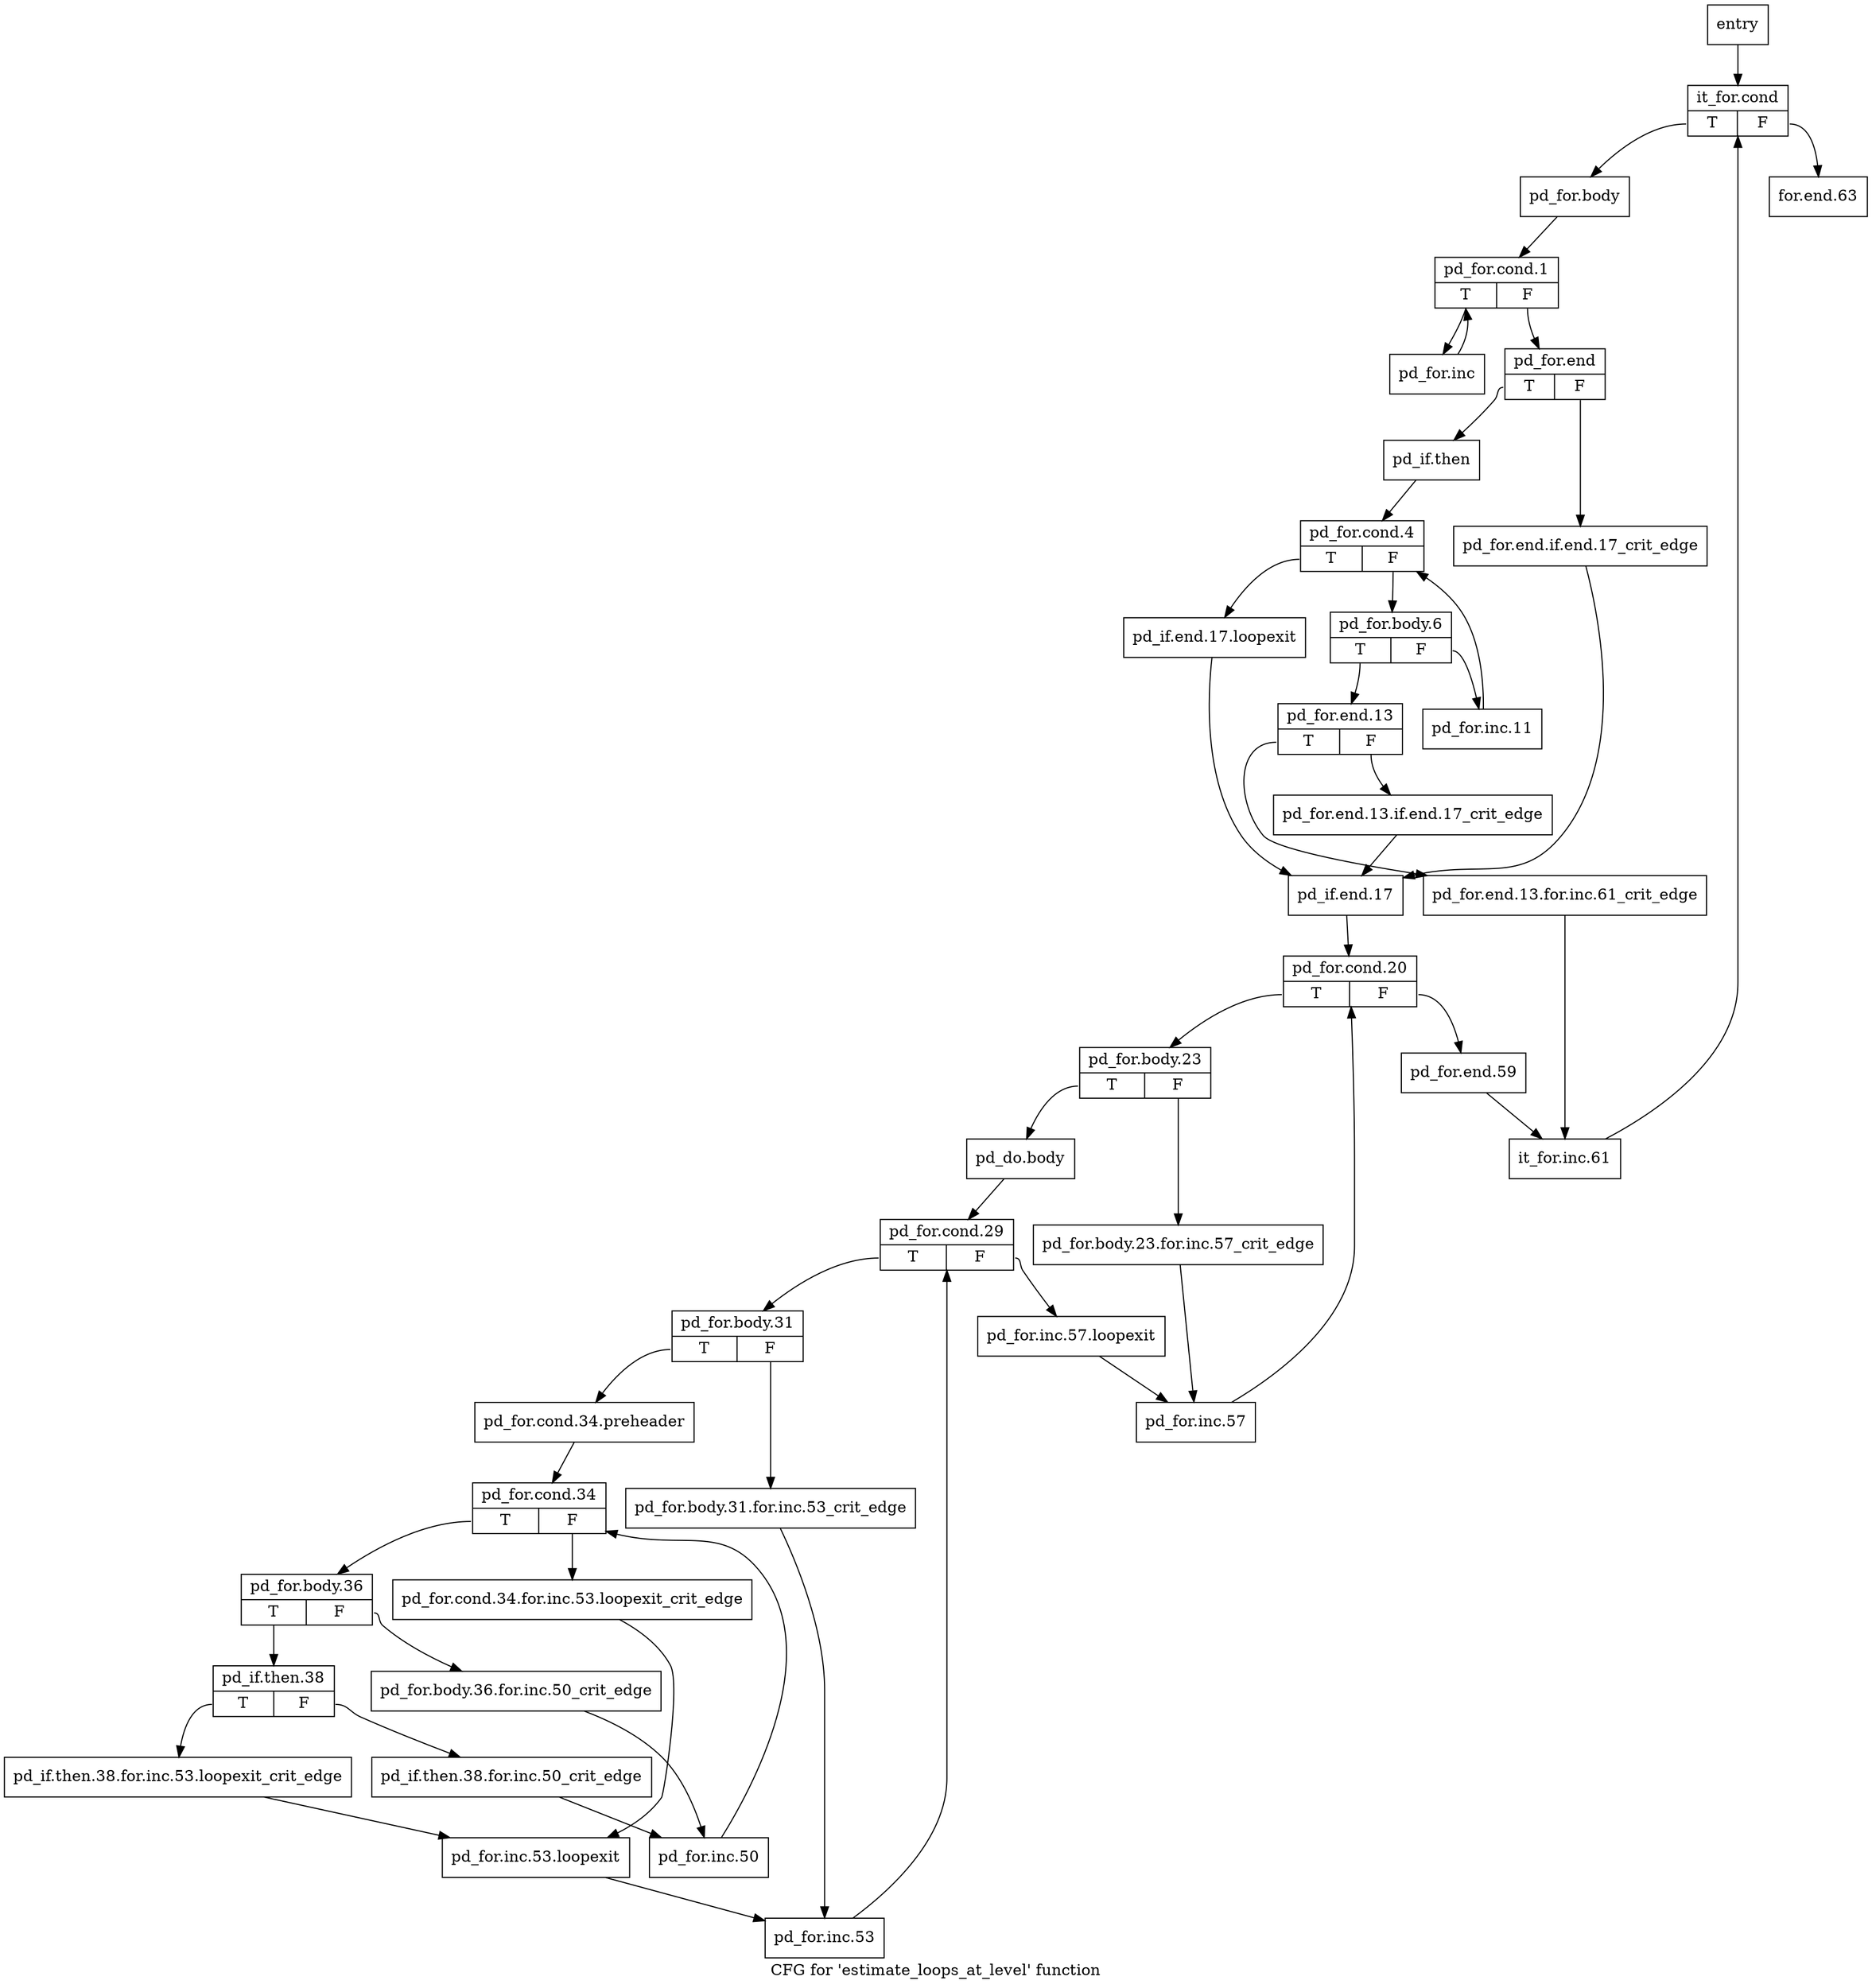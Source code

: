 digraph "CFG for 'estimate_loops_at_level' function" {
	label="CFG for 'estimate_loops_at_level' function";

	Node0x834b390 [shape=record,label="{entry}"];
	Node0x834b390 -> Node0x834b3e0;
	Node0x834b3e0 [shape=record,label="{it_for.cond|{<s0>T|<s1>F}}"];
	Node0x834b3e0:s0 -> Node0x834b430;
	Node0x834b3e0:s1 -> Node0x834bf70;
	Node0x834b430 [shape=record,label="{pd_for.body}"];
	Node0x834b430 -> Node0x834b480;
	Node0x834b480 [shape=record,label="{pd_for.cond.1|{<s0>T|<s1>F}}"];
	Node0x834b480:s0 -> Node0x834b4d0;
	Node0x834b480:s1 -> Node0x834b520;
	Node0x834b4d0 [shape=record,label="{pd_for.inc}"];
	Node0x834b4d0 -> Node0x834b480;
	Node0x834b520 [shape=record,label="{pd_for.end|{<s0>T|<s1>F}}"];
	Node0x834b520:s0 -> Node0x834b5c0;
	Node0x834b520:s1 -> Node0x834b570;
	Node0x834b570 [shape=record,label="{pd_for.end.if.end.17_crit_edge}"];
	Node0x834b570 -> Node0x834b840;
	Node0x834b5c0 [shape=record,label="{pd_if.then}"];
	Node0x834b5c0 -> Node0x834b610;
	Node0x834b610 [shape=record,label="{pd_for.cond.4|{<s0>T|<s1>F}}"];
	Node0x834b610:s0 -> Node0x834b7f0;
	Node0x834b610:s1 -> Node0x834b660;
	Node0x834b660 [shape=record,label="{pd_for.body.6|{<s0>T|<s1>F}}"];
	Node0x834b660:s0 -> Node0x834b700;
	Node0x834b660:s1 -> Node0x834b6b0;
	Node0x834b6b0 [shape=record,label="{pd_for.inc.11}"];
	Node0x834b6b0 -> Node0x834b610;
	Node0x834b700 [shape=record,label="{pd_for.end.13|{<s0>T|<s1>F}}"];
	Node0x834b700:s0 -> Node0x834b7a0;
	Node0x834b700:s1 -> Node0x834b750;
	Node0x834b750 [shape=record,label="{pd_for.end.13.if.end.17_crit_edge}"];
	Node0x834b750 -> Node0x834b840;
	Node0x834b7a0 [shape=record,label="{pd_for.end.13.for.inc.61_crit_edge}"];
	Node0x834b7a0 -> Node0x834bf20;
	Node0x834b7f0 [shape=record,label="{pd_if.end.17.loopexit}"];
	Node0x834b7f0 -> Node0x834b840;
	Node0x834b840 [shape=record,label="{pd_if.end.17}"];
	Node0x834b840 -> Node0x834b890;
	Node0x834b890 [shape=record,label="{pd_for.cond.20|{<s0>T|<s1>F}}"];
	Node0x834b890:s0 -> Node0x834b8e0;
	Node0x834b890:s1 -> Node0x834bed0;
	Node0x834b8e0 [shape=record,label="{pd_for.body.23|{<s0>T|<s1>F}}"];
	Node0x834b8e0:s0 -> Node0x834b980;
	Node0x834b8e0:s1 -> Node0x834b930;
	Node0x834b930 [shape=record,label="{pd_for.body.23.for.inc.57_crit_edge}"];
	Node0x834b930 -> Node0x834be80;
	Node0x834b980 [shape=record,label="{pd_do.body}"];
	Node0x834b980 -> Node0x834b9d0;
	Node0x834b9d0 [shape=record,label="{pd_for.cond.29|{<s0>T|<s1>F}}"];
	Node0x834b9d0:s0 -> Node0x834ba20;
	Node0x834b9d0:s1 -> Node0x834be30;
	Node0x834ba20 [shape=record,label="{pd_for.body.31|{<s0>T|<s1>F}}"];
	Node0x834ba20:s0 -> Node0x834bac0;
	Node0x834ba20:s1 -> Node0x834ba70;
	Node0x834ba70 [shape=record,label="{pd_for.body.31.for.inc.53_crit_edge}"];
	Node0x834ba70 -> Node0x834bde0;
	Node0x834bac0 [shape=record,label="{pd_for.cond.34.preheader}"];
	Node0x834bac0 -> Node0x834bb10;
	Node0x834bb10 [shape=record,label="{pd_for.cond.34|{<s0>T|<s1>F}}"];
	Node0x834bb10:s0 -> Node0x834bbb0;
	Node0x834bb10:s1 -> Node0x834bb60;
	Node0x834bb60 [shape=record,label="{pd_for.cond.34.for.inc.53.loopexit_crit_edge}"];
	Node0x834bb60 -> Node0x834bd90;
	Node0x834bbb0 [shape=record,label="{pd_for.body.36|{<s0>T|<s1>F}}"];
	Node0x834bbb0:s0 -> Node0x834bc50;
	Node0x834bbb0:s1 -> Node0x834bc00;
	Node0x834bc00 [shape=record,label="{pd_for.body.36.for.inc.50_crit_edge}"];
	Node0x834bc00 -> Node0x834bd40;
	Node0x834bc50 [shape=record,label="{pd_if.then.38|{<s0>T|<s1>F}}"];
	Node0x834bc50:s0 -> Node0x834bcf0;
	Node0x834bc50:s1 -> Node0x834bca0;
	Node0x834bca0 [shape=record,label="{pd_if.then.38.for.inc.50_crit_edge}"];
	Node0x834bca0 -> Node0x834bd40;
	Node0x834bcf0 [shape=record,label="{pd_if.then.38.for.inc.53.loopexit_crit_edge}"];
	Node0x834bcf0 -> Node0x834bd90;
	Node0x834bd40 [shape=record,label="{pd_for.inc.50}"];
	Node0x834bd40 -> Node0x834bb10;
	Node0x834bd90 [shape=record,label="{pd_for.inc.53.loopexit}"];
	Node0x834bd90 -> Node0x834bde0;
	Node0x834bde0 [shape=record,label="{pd_for.inc.53}"];
	Node0x834bde0 -> Node0x834b9d0;
	Node0x834be30 [shape=record,label="{pd_for.inc.57.loopexit}"];
	Node0x834be30 -> Node0x834be80;
	Node0x834be80 [shape=record,label="{pd_for.inc.57}"];
	Node0x834be80 -> Node0x834b890;
	Node0x834bed0 [shape=record,label="{pd_for.end.59}"];
	Node0x834bed0 -> Node0x834bf20;
	Node0x834bf20 [shape=record,label="{it_for.inc.61}"];
	Node0x834bf20 -> Node0x834b3e0;
	Node0x834bf70 [shape=record,label="{for.end.63}"];
}
